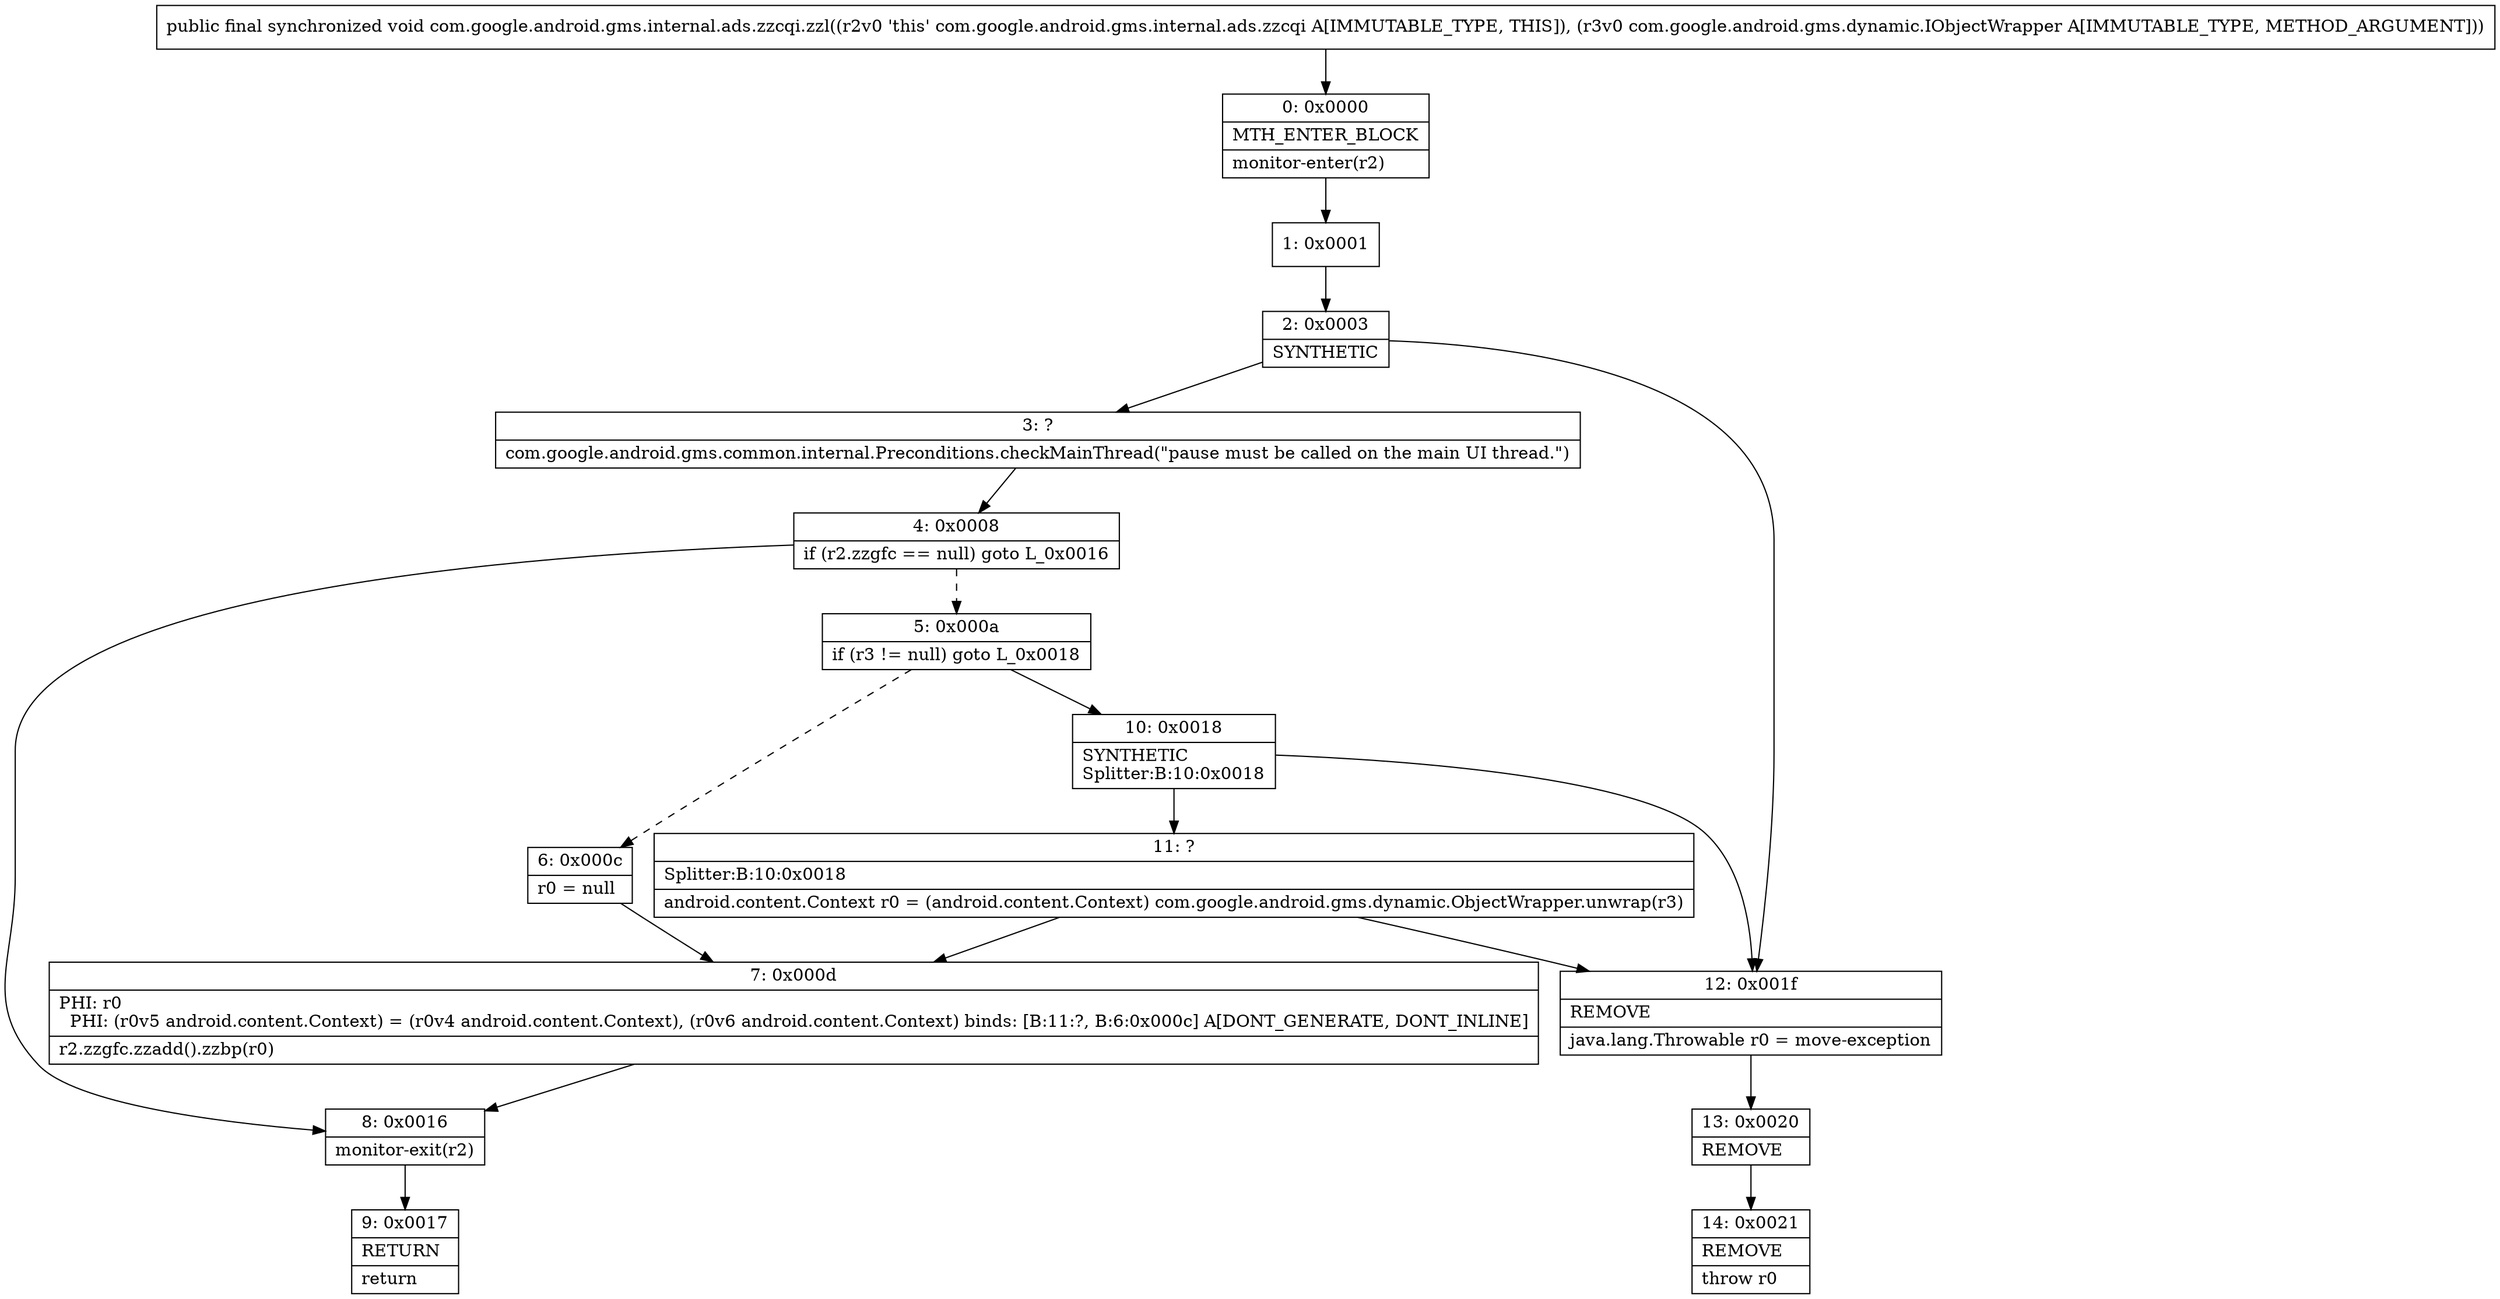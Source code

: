 digraph "CFG forcom.google.android.gms.internal.ads.zzcqi.zzl(Lcom\/google\/android\/gms\/dynamic\/IObjectWrapper;)V" {
Node_0 [shape=record,label="{0\:\ 0x0000|MTH_ENTER_BLOCK\l|monitor\-enter(r2)\l}"];
Node_1 [shape=record,label="{1\:\ 0x0001}"];
Node_2 [shape=record,label="{2\:\ 0x0003|SYNTHETIC\l}"];
Node_3 [shape=record,label="{3\:\ ?|com.google.android.gms.common.internal.Preconditions.checkMainThread(\"pause must be called on the main UI thread.\")\l}"];
Node_4 [shape=record,label="{4\:\ 0x0008|if (r2.zzgfc == null) goto L_0x0016\l}"];
Node_5 [shape=record,label="{5\:\ 0x000a|if (r3 != null) goto L_0x0018\l}"];
Node_6 [shape=record,label="{6\:\ 0x000c|r0 = null\l}"];
Node_7 [shape=record,label="{7\:\ 0x000d|PHI: r0 \l  PHI: (r0v5 android.content.Context) = (r0v4 android.content.Context), (r0v6 android.content.Context) binds: [B:11:?, B:6:0x000c] A[DONT_GENERATE, DONT_INLINE]\l|r2.zzgfc.zzadd().zzbp(r0)\l}"];
Node_8 [shape=record,label="{8\:\ 0x0016|monitor\-exit(r2)\l}"];
Node_9 [shape=record,label="{9\:\ 0x0017|RETURN\l|return\l}"];
Node_10 [shape=record,label="{10\:\ 0x0018|SYNTHETIC\lSplitter:B:10:0x0018\l}"];
Node_11 [shape=record,label="{11\:\ ?|Splitter:B:10:0x0018\l|android.content.Context r0 = (android.content.Context) com.google.android.gms.dynamic.ObjectWrapper.unwrap(r3)\l}"];
Node_12 [shape=record,label="{12\:\ 0x001f|REMOVE\l|java.lang.Throwable r0 = move\-exception\l}"];
Node_13 [shape=record,label="{13\:\ 0x0020|REMOVE\l}"];
Node_14 [shape=record,label="{14\:\ 0x0021|REMOVE\l|throw r0\l}"];
MethodNode[shape=record,label="{public final synchronized void com.google.android.gms.internal.ads.zzcqi.zzl((r2v0 'this' com.google.android.gms.internal.ads.zzcqi A[IMMUTABLE_TYPE, THIS]), (r3v0 com.google.android.gms.dynamic.IObjectWrapper A[IMMUTABLE_TYPE, METHOD_ARGUMENT])) }"];
MethodNode -> Node_0;
Node_0 -> Node_1;
Node_1 -> Node_2;
Node_2 -> Node_3;
Node_2 -> Node_12;
Node_3 -> Node_4;
Node_4 -> Node_5[style=dashed];
Node_4 -> Node_8;
Node_5 -> Node_6[style=dashed];
Node_5 -> Node_10;
Node_6 -> Node_7;
Node_7 -> Node_8;
Node_8 -> Node_9;
Node_10 -> Node_11;
Node_10 -> Node_12;
Node_11 -> Node_12;
Node_11 -> Node_7;
Node_12 -> Node_13;
Node_13 -> Node_14;
}

